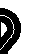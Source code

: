prologues := 3;     % sortie EPS
color red;
red = (1,0,0);
beginfig(1)

%fill (-3,-3) -- (-3,13) -- (13,13) -- (13,-3) -- cycle withcolor(red);

increase = 7/4.5;

pickup pencircle scaled .1

draw (0,14) -- (0, -14);

pickup pencircle scaled 5

draw 
(10.8, -4 * increase) ---
(6, -7 * increase) ..
(-2.25, -9 * increase) ..
(-5, -5 * increase * .6) ---
(4, 4 * increase) ..
(0, 14) .. 
(-4, 4 * increase) --- (7.2, -7.2 * increase) ..
(10.8, -8.8 * increase)
;

pickup pencircle scaled .1

draw 
(10.8, -4 * increase) ---
(6, -7 * increase) ..
(-2.25, -9 * increase) ..
(-5, -5 * increase * .6) ---
(4, 4 * increase) ..
(0, 14) .. 
(-4, 4 * increase) --- (7.2, -7.2 * increase) ..
(10.8, -8.8 * increase)
withcolor white
;

endfig
end
